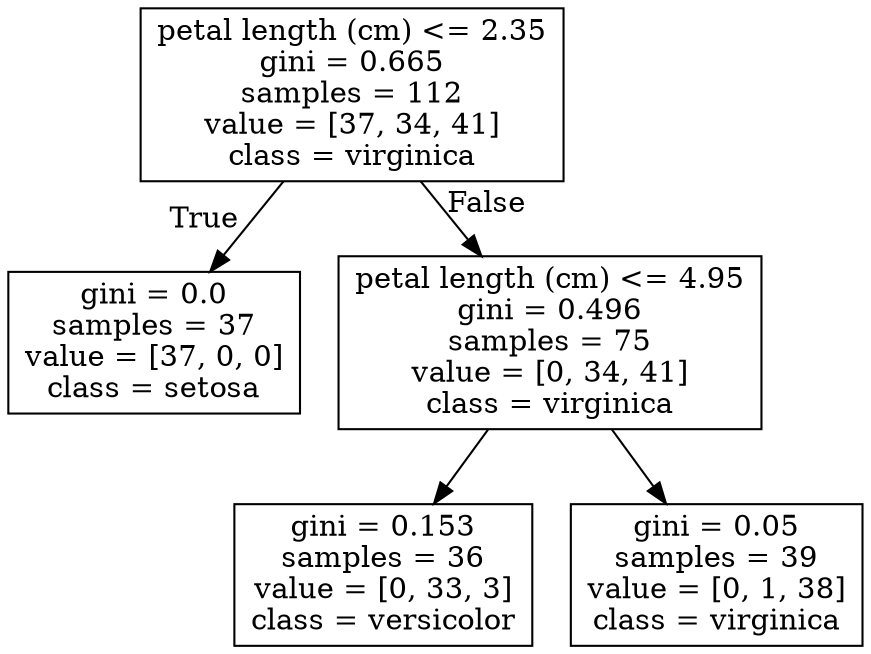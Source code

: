 digraph Tree {
node [shape=box] ;
0 [label="petal length (cm) <= 2.35\ngini = 0.665\nsamples = 112\nvalue = [37, 34, 41]\nclass = virginica"] ;
1 [label="gini = 0.0\nsamples = 37\nvalue = [37, 0, 0]\nclass = setosa"] ;
0 -> 1 [labeldistance=2.5, labelangle=45, headlabel="True"] ;
2 [label="petal length (cm) <= 4.95\ngini = 0.496\nsamples = 75\nvalue = [0, 34, 41]\nclass = virginica"] ;
0 -> 2 [labeldistance=2.5, labelangle=-45, headlabel="False"] ;
3 [label="gini = 0.153\nsamples = 36\nvalue = [0, 33, 3]\nclass = versicolor"] ;
2 -> 3 ;
4 [label="gini = 0.05\nsamples = 39\nvalue = [0, 1, 38]\nclass = virginica"] ;
2 -> 4 ;
}